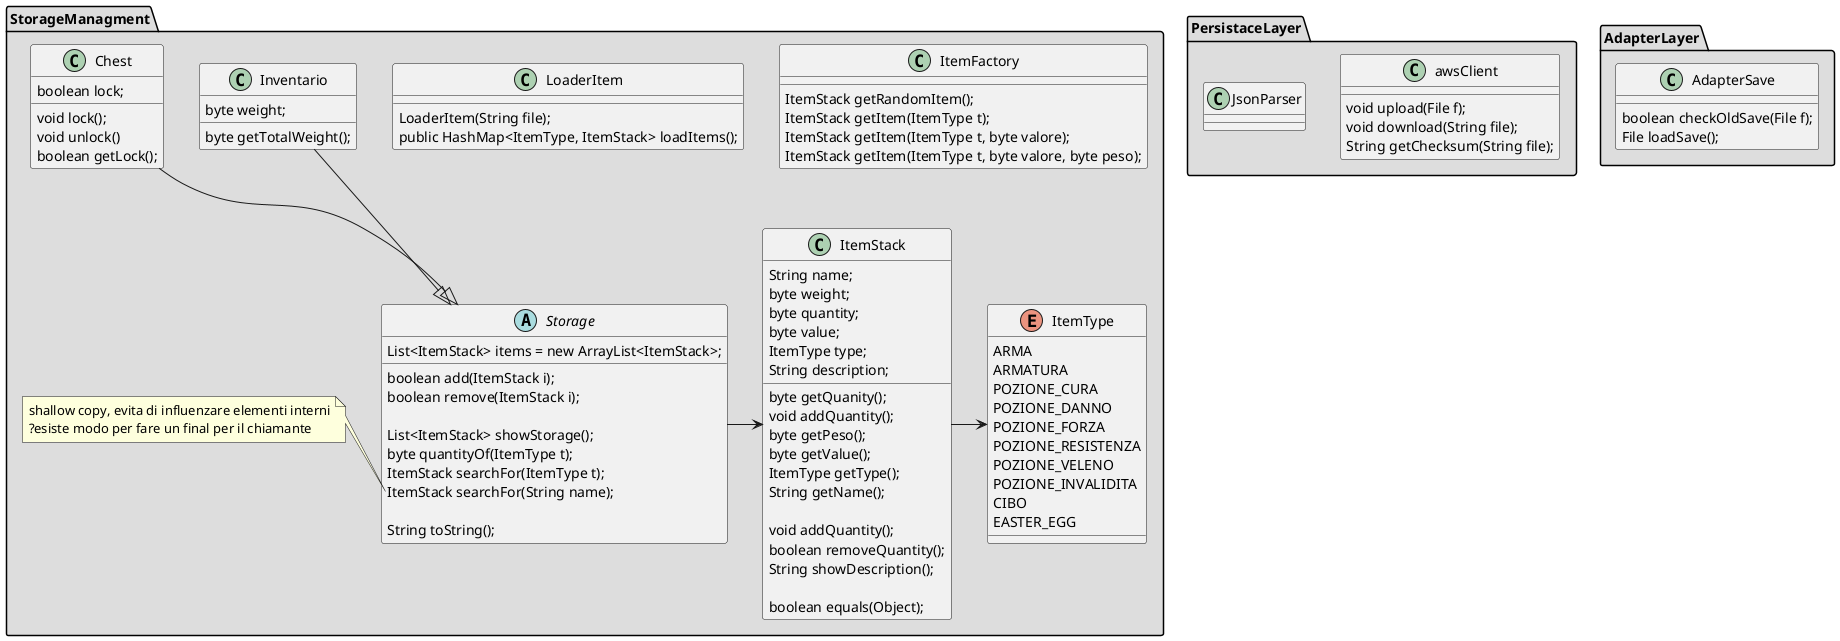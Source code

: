 @startuml
package "StorageManagment" #DDDDDD{  /'songole tipologie elementi'/
class ItemFactory
{
  ItemStack getRandomItem();
  ItemStack getItem(ItemType t);
  ItemStack getItem(ItemType t, byte valore);
  ItemStack getItem(ItemType t, byte valore, byte peso);
}

class LoaderItem{
  LoaderItem(String file);
  public HashMap<ItemType, ItemStack> loadItems();
}

class ItemStack {
  String name;
  byte weight;
  byte quantity;
  byte value;
  ItemType type;   
  String description;
   
  byte getQuanity();
  void addQuantity();
  byte getPeso();
  byte getValue();
  ItemType getType();
  String getName();

  void addQuantity();
  boolean removeQuantity();
  String showDescription();

  boolean equals(Object);
}

enum ItemType{
  ARMA
  ARMATURA
  POZIONE_CURA
  POZIONE_DANNO
  POZIONE_FORZA
  POZIONE_RESISTENZA
  POZIONE_VELENO
  POZIONE_INVALIDITA
  CIBO
  EASTER_EGG
}

/'gestione di infiniti item'/
abstract Storage{   
  List<ItemStack> items = new ArrayList<ItemStack>;

  boolean add(ItemStack i);
  boolean remove(ItemStack i);

  List<ItemStack> showStorage();
  byte quantityOf(ItemType t);
  ItemStack searchFor(ItemType t);
  ItemStack searchFor(String name);

  String toString();
}
note left of Storage::"searchFor(String name)"
shallow copy, evita di influenzare elementi interni
?esiste modo per fare un final per il chiamante
end note

class Inventario{
  byte weight;
  byte getTotalWeight();
}

class Chest{
  boolean lock;
  
  void lock();
  void unlock()
  boolean getLock();

}

}
Storage -> ItemStack 
Inventario --|> Storage

Chest --|> Storage
ItemStack -> ItemType




package PersistaceLayer #DDDDDD{
  class awsClient{
    void upload(File f);
    void download(String file);
    String getChecksum(String file);  
  }

  class JsonParser{
    
  }
  
}

package AdapterLayer #DDDDDD{
  class AdapterSave{
    boolean checkOldSave(File f);
    File loadSave(); /'file'/
  }
}
@enduml
